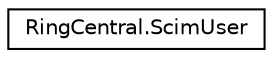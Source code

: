 digraph "Graphical Class Hierarchy"
{
 // LATEX_PDF_SIZE
  edge [fontname="Helvetica",fontsize="10",labelfontname="Helvetica",labelfontsize="10"];
  node [fontname="Helvetica",fontsize="10",shape=record];
  rankdir="LR";
  Node0 [label="RingCentral.ScimUser",height=0.2,width=0.4,color="black", fillcolor="white", style="filled",URL="$classRingCentral_1_1ScimUser.html",tooltip=" "];
}
